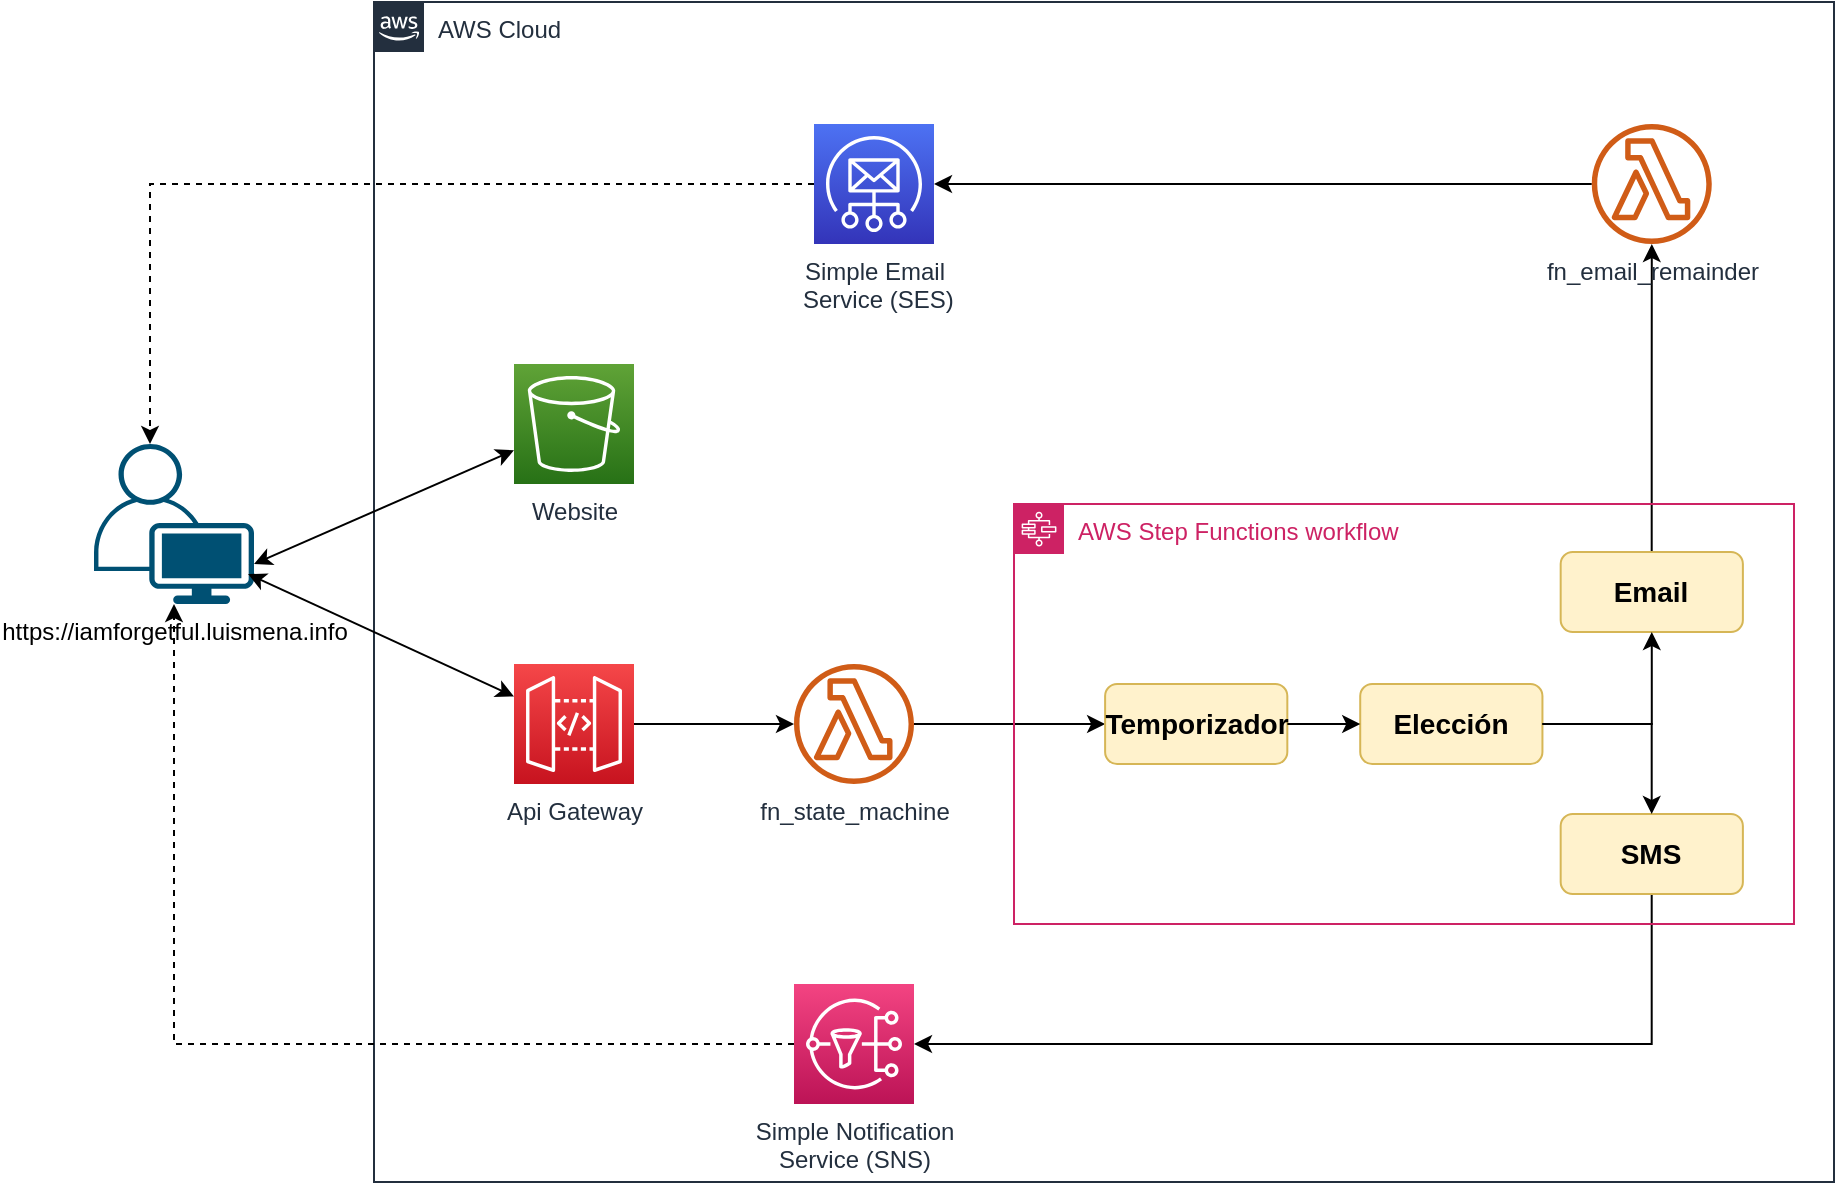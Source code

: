 <mxfile version="13.7.9" type="device"><diagram id="Ht1M8jgEwFfnCIfOTk4-" name="Page-1"><mxGraphModel dx="1412" dy="966" grid="1" gridSize="10" guides="1" tooltips="1" connect="1" arrows="1" fold="1" page="1" pageScale="1" pageWidth="1169" pageHeight="827" math="0" shadow="0"><root><mxCell id="0"/><mxCell id="1" parent="0"/><mxCell id="2L3vk4NGOi_DIJXLgCzu-1" value="AWS Cloud" style="points=[[0,0],[0.25,0],[0.5,0],[0.75,0],[1,0],[1,0.25],[1,0.5],[1,0.75],[1,1],[0.75,1],[0.5,1],[0.25,1],[0,1],[0,0.75],[0,0.5],[0,0.25]];outlineConnect=0;gradientColor=none;html=1;whiteSpace=wrap;fontSize=12;fontStyle=0;shape=mxgraph.aws4.group;grIcon=mxgraph.aws4.group_aws_cloud_alt;strokeColor=#232F3E;fillColor=none;verticalAlign=top;align=left;spacingLeft=30;fontColor=#232F3E;dashed=0;" parent="1" vertex="1"><mxGeometry x="300" y="139" width="730" height="590" as="geometry"/></mxCell><mxCell id="2L3vk4NGOi_DIJXLgCzu-24" style="edgeStyle=orthogonalEdgeStyle;rounded=0;orthogonalLoop=1;jettySize=auto;html=1;" parent="1" source="2L3vk4NGOi_DIJXLgCzu-2" target="2L3vk4NGOi_DIJXLgCzu-5" edge="1"><mxGeometry relative="1" as="geometry"/></mxCell><mxCell id="2L3vk4NGOi_DIJXLgCzu-2" value="Api Gateway" style="outlineConnect=0;fontColor=#232F3E;gradientColor=#F54749;gradientDirection=north;fillColor=#C7131F;strokeColor=#ffffff;dashed=0;verticalLabelPosition=bottom;verticalAlign=top;align=center;html=1;fontSize=12;fontStyle=0;aspect=fixed;shape=mxgraph.aws4.resourceIcon;resIcon=mxgraph.aws4.api_gateway;" parent="1" vertex="1"><mxGeometry x="370" y="470" width="60" height="60" as="geometry"/></mxCell><mxCell id="2L3vk4NGOi_DIJXLgCzu-4" value="Website" style="outlineConnect=0;fontColor=#232F3E;gradientColor=#60A337;gradientDirection=north;fillColor=#277116;strokeColor=#ffffff;dashed=0;verticalLabelPosition=bottom;verticalAlign=top;align=center;html=1;fontSize=12;fontStyle=0;aspect=fixed;shape=mxgraph.aws4.resourceIcon;resIcon=mxgraph.aws4.s3;" parent="1" vertex="1"><mxGeometry x="370" y="320" width="60" height="60" as="geometry"/></mxCell><mxCell id="2L3vk4NGOi_DIJXLgCzu-23" style="edgeStyle=orthogonalEdgeStyle;rounded=0;orthogonalLoop=1;jettySize=auto;html=1;" parent="1" source="2L3vk4NGOi_DIJXLgCzu-5" target="2L3vk4NGOi_DIJXLgCzu-11" edge="1"><mxGeometry relative="1" as="geometry"/></mxCell><mxCell id="2L3vk4NGOi_DIJXLgCzu-5" value="fn_state_machine" style="outlineConnect=0;fontColor=#232F3E;gradientColor=none;fillColor=#D05C17;strokeColor=none;dashed=0;verticalLabelPosition=bottom;verticalAlign=top;align=center;html=1;fontSize=12;fontStyle=0;aspect=fixed;pointerEvents=1;shape=mxgraph.aws4.lambda_function;" parent="1" vertex="1"><mxGeometry x="510" y="470" width="60" height="60" as="geometry"/></mxCell><mxCell id="2L3vk4NGOi_DIJXLgCzu-42" style="edgeStyle=orthogonalEdgeStyle;rounded=0;orthogonalLoop=1;jettySize=auto;html=1;entryX=0.35;entryY=0;entryDx=0;entryDy=0;entryPerimeter=0;startArrow=none;startFill=0;dashed=1;" parent="1" source="2L3vk4NGOi_DIJXLgCzu-7" target="2L3vk4NGOi_DIJXLgCzu-39" edge="1"><mxGeometry relative="1" as="geometry"/></mxCell><mxCell id="2L3vk4NGOi_DIJXLgCzu-7" value="Simple Email&lt;br&gt;&amp;nbsp;Service (SES)" style="outlineConnect=0;fontColor=#232F3E;gradientColor=#4D72F3;gradientDirection=north;fillColor=#3334B9;strokeColor=#ffffff;dashed=0;verticalLabelPosition=bottom;verticalAlign=top;align=center;html=1;fontSize=12;fontStyle=0;aspect=fixed;shape=mxgraph.aws4.resourceIcon;resIcon=mxgraph.aws4.simple_email_service;" parent="1" vertex="1"><mxGeometry x="520" y="200" width="60" height="60" as="geometry"/></mxCell><mxCell id="0rOzxR-KEGx7KRw8URCp-1" style="edgeStyle=orthogonalEdgeStyle;rounded=0;orthogonalLoop=1;jettySize=auto;html=1;dashed=1;" edge="1" parent="1" source="2L3vk4NGOi_DIJXLgCzu-8" target="2L3vk4NGOi_DIJXLgCzu-39"><mxGeometry relative="1" as="geometry"/></mxCell><mxCell id="2L3vk4NGOi_DIJXLgCzu-8" value="Simple Notification&lt;br&gt;Service (SNS)" style="outlineConnect=0;fontColor=#232F3E;gradientColor=#F34482;gradientDirection=north;fillColor=#BC1356;strokeColor=#ffffff;dashed=0;verticalLabelPosition=bottom;verticalAlign=top;align=center;html=1;fontSize=12;fontStyle=0;aspect=fixed;shape=mxgraph.aws4.resourceIcon;resIcon=mxgraph.aws4.sns;" parent="1" vertex="1"><mxGeometry x="510" y="630" width="60" height="60" as="geometry"/></mxCell><mxCell id="2L3vk4NGOi_DIJXLgCzu-16" style="edgeStyle=orthogonalEdgeStyle;rounded=0;orthogonalLoop=1;jettySize=auto;html=1;" parent="1" source="2L3vk4NGOi_DIJXLgCzu-13" target="2L3vk4NGOi_DIJXLgCzu-15" edge="1"><mxGeometry relative="1" as="geometry"/></mxCell><mxCell id="2L3vk4NGOi_DIJXLgCzu-18" style="edgeStyle=orthogonalEdgeStyle;rounded=0;orthogonalLoop=1;jettySize=auto;html=1;" parent="1" source="2L3vk4NGOi_DIJXLgCzu-14" target="2L3vk4NGOi_DIJXLgCzu-8" edge="1"><mxGeometry relative="1" as="geometry"><Array as="points"><mxPoint x="939" y="660"/></Array></mxGeometry></mxCell><mxCell id="2L3vk4NGOi_DIJXLgCzu-17" style="edgeStyle=orthogonalEdgeStyle;rounded=0;orthogonalLoop=1;jettySize=auto;html=1;" parent="1" source="2L3vk4NGOi_DIJXLgCzu-15" target="2L3vk4NGOi_DIJXLgCzu-7" edge="1"><mxGeometry relative="1" as="geometry"/></mxCell><mxCell id="2L3vk4NGOi_DIJXLgCzu-15" value="fn_email_remainder" style="outlineConnect=0;fontColor=#232F3E;gradientColor=none;fillColor=#D05C17;strokeColor=none;dashed=0;verticalLabelPosition=bottom;verticalAlign=top;align=center;html=1;fontSize=12;fontStyle=0;aspect=fixed;pointerEvents=1;shape=mxgraph.aws4.lambda_function;" parent="1" vertex="1"><mxGeometry x="908.89" y="200" width="60" height="60" as="geometry"/></mxCell><mxCell id="2L3vk4NGOi_DIJXLgCzu-38" value="" style="group" parent="1" vertex="1" connectable="0"><mxGeometry x="620" y="390" width="390" height="210" as="geometry"/></mxCell><mxCell id="2L3vk4NGOi_DIJXLgCzu-6" value="AWS Step Functions workflow" style="points=[[0,0],[0.25,0],[0.5,0],[0.75,0],[1,0],[1,0.25],[1,0.5],[1,0.75],[1,1],[0.75,1],[0.5,1],[0.25,1],[0,1],[0,0.75],[0,0.5],[0,0.25]];outlineConnect=0;gradientColor=none;html=1;whiteSpace=wrap;fontSize=12;fontStyle=0;shape=mxgraph.aws4.group;grIcon=mxgraph.aws4.group_aws_step_functions_workflow;strokeColor=#CD2264;fillColor=none;verticalAlign=top;align=left;spacingLeft=30;fontColor=#CD2264;dashed=0;" parent="2L3vk4NGOi_DIJXLgCzu-38" vertex="1"><mxGeometry width="390" height="210" as="geometry"/></mxCell><mxCell id="2L3vk4NGOi_DIJXLgCzu-11" value="&lt;span style=&quot;font-size: 14px&quot;&gt;&lt;b&gt;Temporizador&lt;/b&gt;&lt;/span&gt;" style="rounded=1;whiteSpace=wrap;html=1;fillColor=#fff2cc;strokeColor=#d6b656;" parent="2L3vk4NGOi_DIJXLgCzu-38" vertex="1"><mxGeometry x="45.556" y="90" width="91.111" height="40" as="geometry"/></mxCell><mxCell id="2L3vk4NGOi_DIJXLgCzu-12" value="&lt;b&gt;&lt;font style=&quot;font-size: 14px&quot;&gt;Elección&lt;/font&gt;&lt;/b&gt;" style="rounded=1;whiteSpace=wrap;html=1;fillColor=#fff2cc;strokeColor=#d6b656;" parent="2L3vk4NGOi_DIJXLgCzu-38" vertex="1"><mxGeometry x="173.111" y="90" width="91.111" height="40" as="geometry"/></mxCell><mxCell id="2L3vk4NGOi_DIJXLgCzu-21" style="edgeStyle=orthogonalEdgeStyle;rounded=0;orthogonalLoop=1;jettySize=auto;html=1;" parent="2L3vk4NGOi_DIJXLgCzu-38" source="2L3vk4NGOi_DIJXLgCzu-11" target="2L3vk4NGOi_DIJXLgCzu-12" edge="1"><mxGeometry as="geometry"/></mxCell><mxCell id="2L3vk4NGOi_DIJXLgCzu-13" value="&lt;b&gt;&lt;font style=&quot;font-size: 14px&quot;&gt;Email&lt;/font&gt;&lt;/b&gt;" style="rounded=1;whiteSpace=wrap;html=1;fillColor=#fff2cc;strokeColor=#d6b656;" parent="2L3vk4NGOi_DIJXLgCzu-38" vertex="1"><mxGeometry x="273.333" y="24" width="91.111" height="40" as="geometry"/></mxCell><mxCell id="2L3vk4NGOi_DIJXLgCzu-19" style="edgeStyle=orthogonalEdgeStyle;rounded=0;orthogonalLoop=1;jettySize=auto;html=1;entryX=0.5;entryY=1;entryDx=0;entryDy=0;" parent="2L3vk4NGOi_DIJXLgCzu-38" source="2L3vk4NGOi_DIJXLgCzu-12" target="2L3vk4NGOi_DIJXLgCzu-13" edge="1"><mxGeometry as="geometry"/></mxCell><mxCell id="2L3vk4NGOi_DIJXLgCzu-14" value="&lt;b&gt;&lt;font style=&quot;font-size: 14px&quot;&gt;SMS&lt;/font&gt;&lt;/b&gt;" style="rounded=1;whiteSpace=wrap;html=1;fillColor=#fff2cc;strokeColor=#d6b656;" parent="2L3vk4NGOi_DIJXLgCzu-38" vertex="1"><mxGeometry x="273.333" y="155" width="91.111" height="40" as="geometry"/></mxCell><mxCell id="2L3vk4NGOi_DIJXLgCzu-20" style="edgeStyle=orthogonalEdgeStyle;rounded=0;orthogonalLoop=1;jettySize=auto;html=1;" parent="2L3vk4NGOi_DIJXLgCzu-38" source="2L3vk4NGOi_DIJXLgCzu-12" target="2L3vk4NGOi_DIJXLgCzu-14" edge="1"><mxGeometry as="geometry"/></mxCell><mxCell id="2L3vk4NGOi_DIJXLgCzu-39" value="https://iamforgetful.luismena.info" style="points=[[0.35,0,0],[0.98,0.51,0],[1,0.71,0],[0.67,1,0],[0,0.795,0],[0,0.65,0]];verticalLabelPosition=bottom;html=1;verticalAlign=top;aspect=fixed;align=center;pointerEvents=1;shape=mxgraph.cisco19.user;fillColor=#005073;strokeColor=none;" parent="1" vertex="1"><mxGeometry x="160" y="360" width="80" height="80" as="geometry"/></mxCell><mxCell id="0rOzxR-KEGx7KRw8URCp-3" value="" style="endArrow=classic;html=1;startArrow=classic;startFill=1;" edge="1" parent="1" target="2L3vk4NGOi_DIJXLgCzu-4"><mxGeometry width="50" height="50" relative="1" as="geometry"><mxPoint x="240" y="420" as="sourcePoint"/><mxPoint x="290" y="370" as="targetPoint"/></mxGeometry></mxCell><mxCell id="0rOzxR-KEGx7KRw8URCp-4" value="" style="endArrow=classic;html=1;startArrow=classic;startFill=1;exitX=0.963;exitY=0.813;exitDx=0;exitDy=0;exitPerimeter=0;" edge="1" parent="1" source="2L3vk4NGOi_DIJXLgCzu-39" target="2L3vk4NGOi_DIJXLgCzu-2"><mxGeometry width="50" height="50" relative="1" as="geometry"><mxPoint x="250" y="430" as="sourcePoint"/><mxPoint x="380" y="373.125" as="targetPoint"/></mxGeometry></mxCell></root></mxGraphModel></diagram></mxfile>